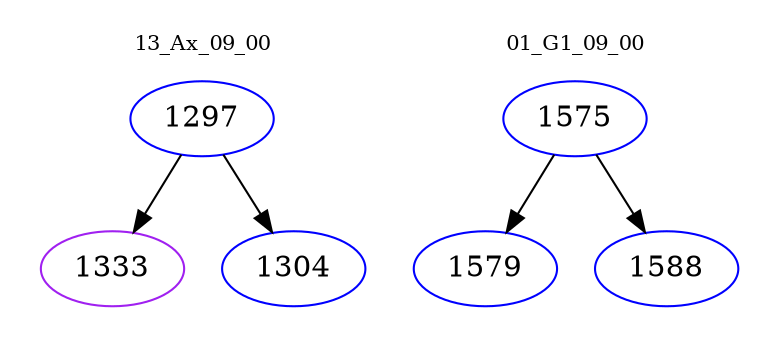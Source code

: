 digraph{
subgraph cluster_0 {
color = white
label = "13_Ax_09_00";
fontsize=10;
T0_1297 [label="1297", color="blue"]
T0_1297 -> T0_1333 [color="black"]
T0_1333 [label="1333", color="purple"]
T0_1297 -> T0_1304 [color="black"]
T0_1304 [label="1304", color="blue"]
}
subgraph cluster_1 {
color = white
label = "01_G1_09_00";
fontsize=10;
T1_1575 [label="1575", color="blue"]
T1_1575 -> T1_1579 [color="black"]
T1_1579 [label="1579", color="blue"]
T1_1575 -> T1_1588 [color="black"]
T1_1588 [label="1588", color="blue"]
}
}
